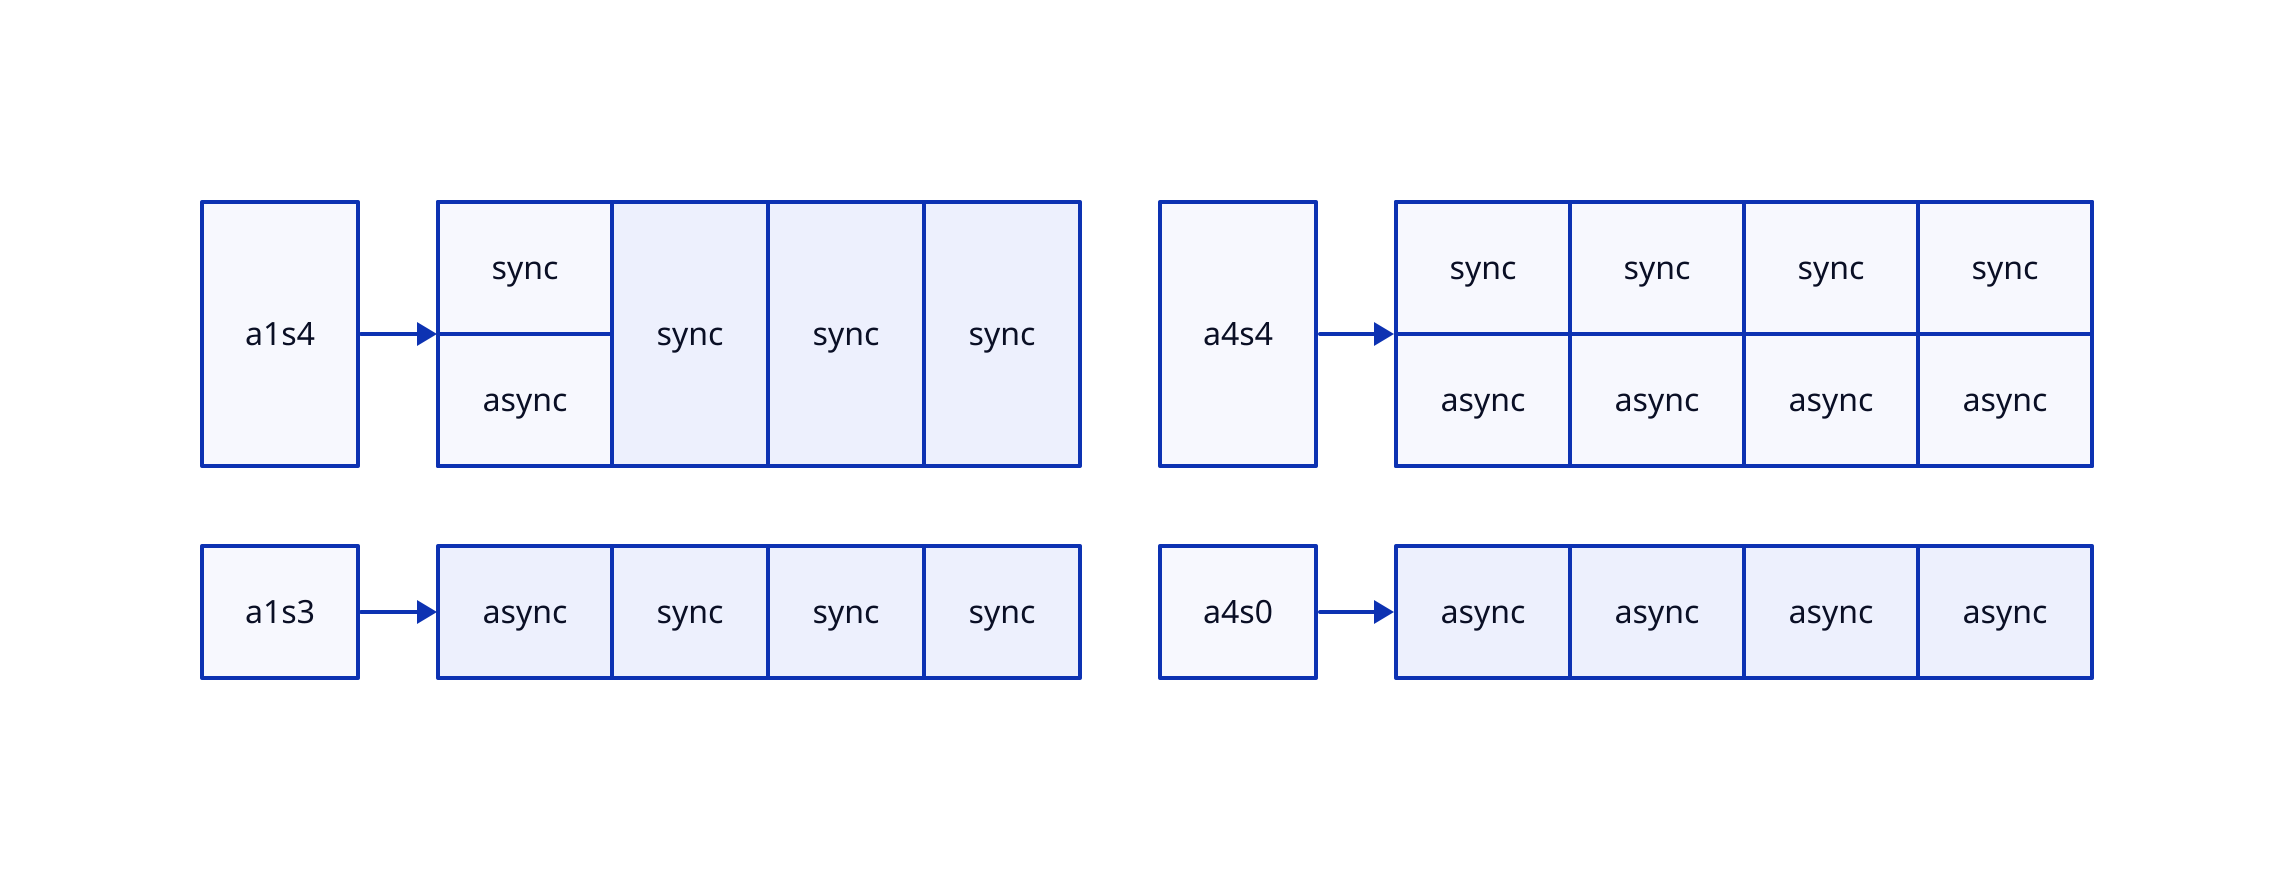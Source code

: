style: {
  fill: transparent
}

classes: {
  invisible: {
    style.opacity: 0
    label: ""
  }
}

grid-rows: 5
grid-columns: 4

a1s4
setup-a1s4: "" {
  class: invisible
  grid-rows: 1
  grid-gap: 0

  0: "" {
    grid-columns: 1
    grid-gap: 0
    sync
    async
  }

  1: sync
  2: sync
  3: sync
}
a1s4 -> setup-a1s4

a4s4
setup-a4s4: "" {
  class: invisible
  grid-rows: 1
  grid-gap: 0

  0: "" {
    grid-columns: 1
    grid-gap: 0
    sync
    async
  }
  1: "" {
    grid-columns: 1
    grid-gap: 0
    sync
    async
  }
  2: "" {
    grid-columns: 1
    grid-gap: 0
    sync
    async
  }
  3: "" {
    grid-columns: 1
    grid-gap: 0
    sync
    async
  }
}
a4s4 -> setup-a4s4

a1s3
setup-a1s3: "" {
  class: invisible
  grid-rows: 1
  grid-gap: 0

  0: async
  1: sync
  2: sync
  3: sync
}
a1s3 -> setup-a1s3

a4s0
setup-a4s0: "" {
  class: invisible
  grid-rows: 1
  grid-gap: 0

  0: async
  1: async
  2: async
  3: async
}
a4s0 -> setup-a4s0
